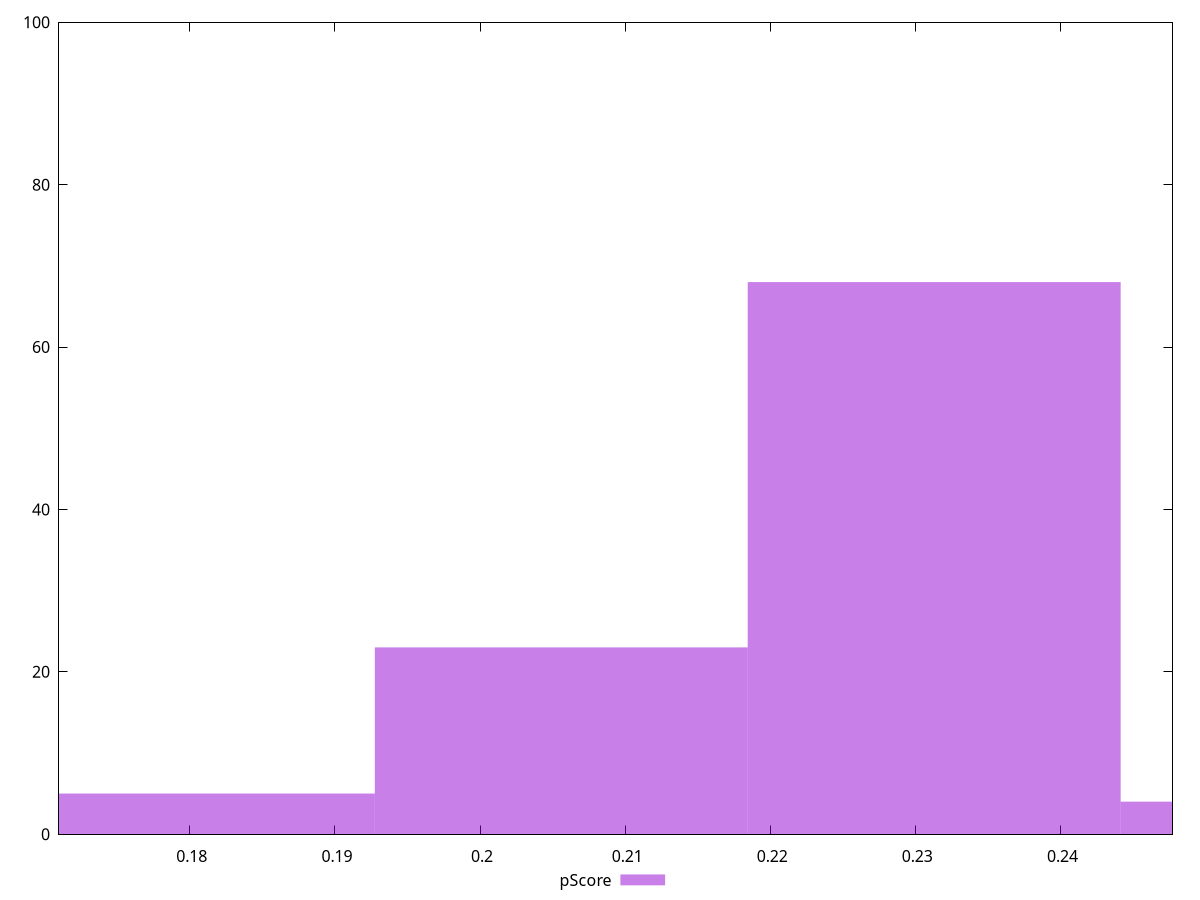 reset

$pScore <<EOF
0.17989814317619626 5
0.23129761265510948 68
0.2569973473945661 4
0.20559787791565287 23
EOF

set key outside below
set boxwidth 0.02569973473945661
set xrange [0.1709845358359482:0.24772002510289765]
set yrange [0:100]
set trange [0:100]
set style fill transparent solid 0.5 noborder
set terminal svg size 640, 490 enhanced background rgb 'white'
set output "reports/report_00033_2021-03-01T14-23-16.841Z/max-potential-fid/samples/astro-inner-cached/pScore/histogram.svg"

plot $pScore title "pScore" with boxes

reset
